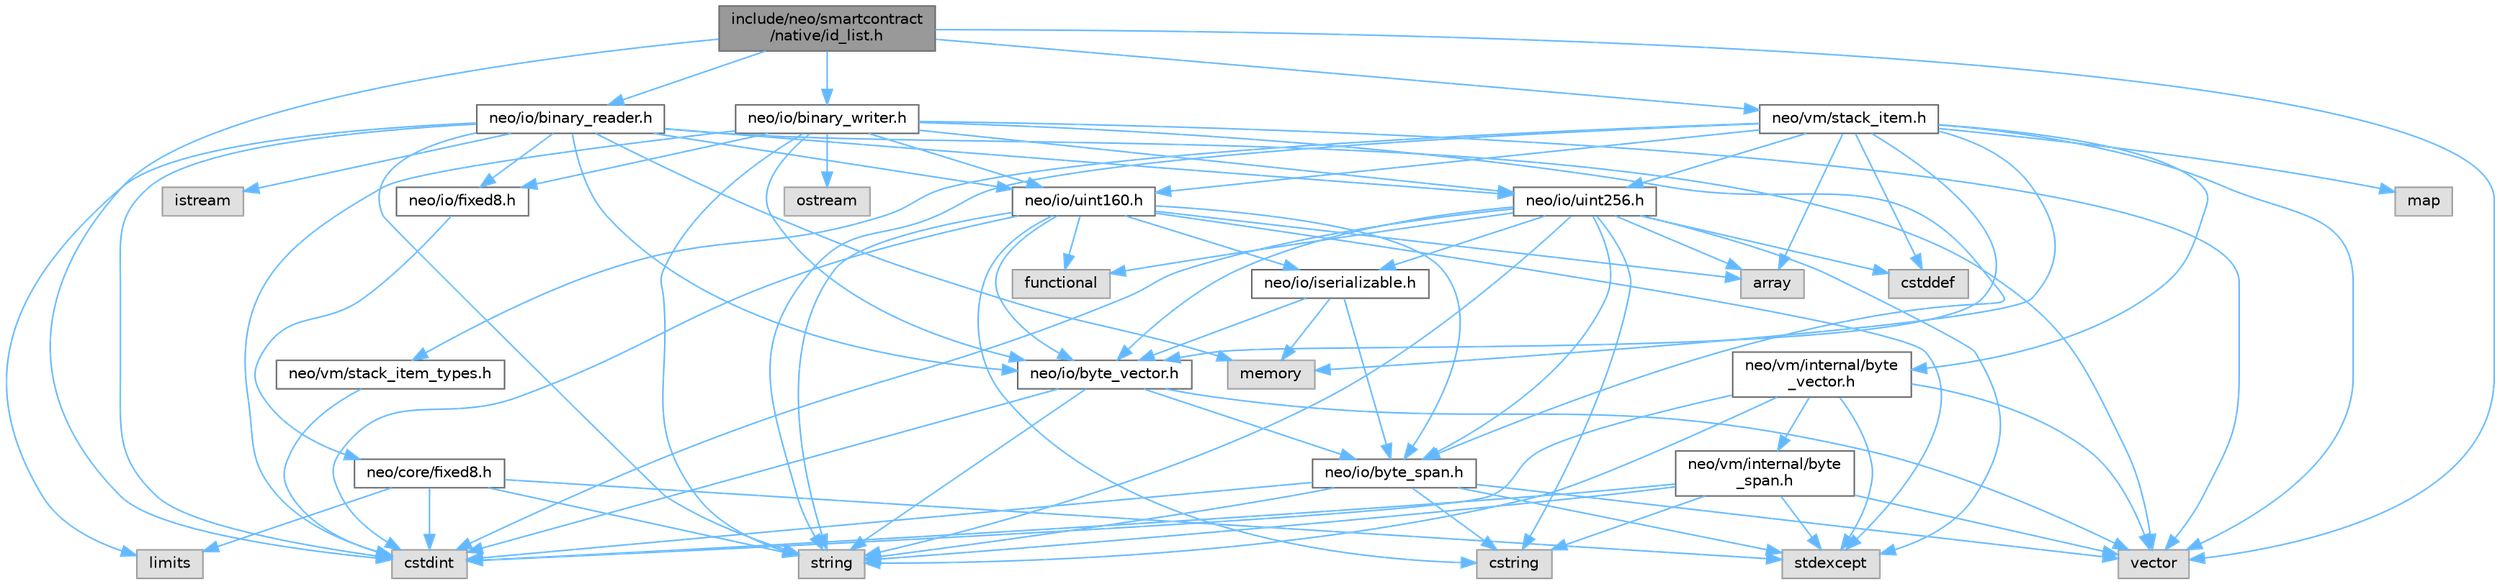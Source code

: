 digraph "include/neo/smartcontract/native/id_list.h"
{
 // LATEX_PDF_SIZE
  bgcolor="transparent";
  edge [fontname=Helvetica,fontsize=10,labelfontname=Helvetica,labelfontsize=10];
  node [fontname=Helvetica,fontsize=10,shape=box,height=0.2,width=0.4];
  Node1 [id="Node000001",label="include/neo/smartcontract\l/native/id_list.h",height=0.2,width=0.4,color="gray40", fillcolor="grey60", style="filled", fontcolor="black",tooltip=" "];
  Node1 -> Node2 [id="edge83_Node000001_Node000002",color="steelblue1",style="solid",tooltip=" "];
  Node2 [id="Node000002",label="neo/io/binary_reader.h",height=0.2,width=0.4,color="grey40", fillcolor="white", style="filled",URL="$binary__reader_8h.html",tooltip=" "];
  Node2 -> Node3 [id="edge84_Node000002_Node000003",color="steelblue1",style="solid",tooltip=" "];
  Node3 [id="Node000003",label="neo/io/byte_vector.h",height=0.2,width=0.4,color="grey40", fillcolor="white", style="filled",URL="$io_2byte__vector_8h.html",tooltip=" "];
  Node3 -> Node4 [id="edge85_Node000003_Node000004",color="steelblue1",style="solid",tooltip=" "];
  Node4 [id="Node000004",label="neo/io/byte_span.h",height=0.2,width=0.4,color="grey40", fillcolor="white", style="filled",URL="$io_2byte__span_8h.html",tooltip=" "];
  Node4 -> Node5 [id="edge86_Node000004_Node000005",color="steelblue1",style="solid",tooltip=" "];
  Node5 [id="Node000005",label="cstdint",height=0.2,width=0.4,color="grey60", fillcolor="#E0E0E0", style="filled",tooltip=" "];
  Node4 -> Node6 [id="edge87_Node000004_Node000006",color="steelblue1",style="solid",tooltip=" "];
  Node6 [id="Node000006",label="cstring",height=0.2,width=0.4,color="grey60", fillcolor="#E0E0E0", style="filled",tooltip=" "];
  Node4 -> Node7 [id="edge88_Node000004_Node000007",color="steelblue1",style="solid",tooltip=" "];
  Node7 [id="Node000007",label="stdexcept",height=0.2,width=0.4,color="grey60", fillcolor="#E0E0E0", style="filled",tooltip=" "];
  Node4 -> Node8 [id="edge89_Node000004_Node000008",color="steelblue1",style="solid",tooltip=" "];
  Node8 [id="Node000008",label="string",height=0.2,width=0.4,color="grey60", fillcolor="#E0E0E0", style="filled",tooltip=" "];
  Node4 -> Node9 [id="edge90_Node000004_Node000009",color="steelblue1",style="solid",tooltip=" "];
  Node9 [id="Node000009",label="vector",height=0.2,width=0.4,color="grey60", fillcolor="#E0E0E0", style="filled",tooltip=" "];
  Node3 -> Node5 [id="edge91_Node000003_Node000005",color="steelblue1",style="solid",tooltip=" "];
  Node3 -> Node8 [id="edge92_Node000003_Node000008",color="steelblue1",style="solid",tooltip=" "];
  Node3 -> Node9 [id="edge93_Node000003_Node000009",color="steelblue1",style="solid",tooltip=" "];
  Node2 -> Node10 [id="edge94_Node000002_Node000010",color="steelblue1",style="solid",tooltip=" "];
  Node10 [id="Node000010",label="neo/io/fixed8.h",height=0.2,width=0.4,color="grey40", fillcolor="white", style="filled",URL="$io_2fixed8_8h.html",tooltip=" "];
  Node10 -> Node11 [id="edge95_Node000010_Node000011",color="steelblue1",style="solid",tooltip=" "];
  Node11 [id="Node000011",label="neo/core/fixed8.h",height=0.2,width=0.4,color="grey40", fillcolor="white", style="filled",URL="$core_2fixed8_8h.html",tooltip=" "];
  Node11 -> Node5 [id="edge96_Node000011_Node000005",color="steelblue1",style="solid",tooltip=" "];
  Node11 -> Node12 [id="edge97_Node000011_Node000012",color="steelblue1",style="solid",tooltip=" "];
  Node12 [id="Node000012",label="limits",height=0.2,width=0.4,color="grey60", fillcolor="#E0E0E0", style="filled",tooltip=" "];
  Node11 -> Node7 [id="edge98_Node000011_Node000007",color="steelblue1",style="solid",tooltip=" "];
  Node11 -> Node8 [id="edge99_Node000011_Node000008",color="steelblue1",style="solid",tooltip=" "];
  Node2 -> Node13 [id="edge100_Node000002_Node000013",color="steelblue1",style="solid",tooltip=" "];
  Node13 [id="Node000013",label="neo/io/uint160.h",height=0.2,width=0.4,color="grey40", fillcolor="white", style="filled",URL="$uint160_8h.html",tooltip=" "];
  Node13 -> Node4 [id="edge101_Node000013_Node000004",color="steelblue1",style="solid",tooltip=" "];
  Node13 -> Node3 [id="edge102_Node000013_Node000003",color="steelblue1",style="solid",tooltip=" "];
  Node13 -> Node14 [id="edge103_Node000013_Node000014",color="steelblue1",style="solid",tooltip=" "];
  Node14 [id="Node000014",label="neo/io/iserializable.h",height=0.2,width=0.4,color="grey40", fillcolor="white", style="filled",URL="$iserializable_8h.html",tooltip=" "];
  Node14 -> Node4 [id="edge104_Node000014_Node000004",color="steelblue1",style="solid",tooltip=" "];
  Node14 -> Node3 [id="edge105_Node000014_Node000003",color="steelblue1",style="solid",tooltip=" "];
  Node14 -> Node15 [id="edge106_Node000014_Node000015",color="steelblue1",style="solid",tooltip=" "];
  Node15 [id="Node000015",label="memory",height=0.2,width=0.4,color="grey60", fillcolor="#E0E0E0", style="filled",tooltip=" "];
  Node13 -> Node16 [id="edge107_Node000013_Node000016",color="steelblue1",style="solid",tooltip=" "];
  Node16 [id="Node000016",label="array",height=0.2,width=0.4,color="grey60", fillcolor="#E0E0E0", style="filled",tooltip=" "];
  Node13 -> Node5 [id="edge108_Node000013_Node000005",color="steelblue1",style="solid",tooltip=" "];
  Node13 -> Node6 [id="edge109_Node000013_Node000006",color="steelblue1",style="solid",tooltip=" "];
  Node13 -> Node17 [id="edge110_Node000013_Node000017",color="steelblue1",style="solid",tooltip=" "];
  Node17 [id="Node000017",label="functional",height=0.2,width=0.4,color="grey60", fillcolor="#E0E0E0", style="filled",tooltip=" "];
  Node13 -> Node7 [id="edge111_Node000013_Node000007",color="steelblue1",style="solid",tooltip=" "];
  Node13 -> Node8 [id="edge112_Node000013_Node000008",color="steelblue1",style="solid",tooltip=" "];
  Node2 -> Node18 [id="edge113_Node000002_Node000018",color="steelblue1",style="solid",tooltip=" "];
  Node18 [id="Node000018",label="neo/io/uint256.h",height=0.2,width=0.4,color="grey40", fillcolor="white", style="filled",URL="$uint256_8h.html",tooltip=" "];
  Node18 -> Node4 [id="edge114_Node000018_Node000004",color="steelblue1",style="solid",tooltip=" "];
  Node18 -> Node3 [id="edge115_Node000018_Node000003",color="steelblue1",style="solid",tooltip=" "];
  Node18 -> Node14 [id="edge116_Node000018_Node000014",color="steelblue1",style="solid",tooltip=" "];
  Node18 -> Node16 [id="edge117_Node000018_Node000016",color="steelblue1",style="solid",tooltip=" "];
  Node18 -> Node19 [id="edge118_Node000018_Node000019",color="steelblue1",style="solid",tooltip=" "];
  Node19 [id="Node000019",label="cstddef",height=0.2,width=0.4,color="grey60", fillcolor="#E0E0E0", style="filled",tooltip=" "];
  Node18 -> Node5 [id="edge119_Node000018_Node000005",color="steelblue1",style="solid",tooltip=" "];
  Node18 -> Node6 [id="edge120_Node000018_Node000006",color="steelblue1",style="solid",tooltip=" "];
  Node18 -> Node17 [id="edge121_Node000018_Node000017",color="steelblue1",style="solid",tooltip=" "];
  Node18 -> Node7 [id="edge122_Node000018_Node000007",color="steelblue1",style="solid",tooltip=" "];
  Node18 -> Node8 [id="edge123_Node000018_Node000008",color="steelblue1",style="solid",tooltip=" "];
  Node2 -> Node5 [id="edge124_Node000002_Node000005",color="steelblue1",style="solid",tooltip=" "];
  Node2 -> Node20 [id="edge125_Node000002_Node000020",color="steelblue1",style="solid",tooltip=" "];
  Node20 [id="Node000020",label="istream",height=0.2,width=0.4,color="grey60", fillcolor="#E0E0E0", style="filled",tooltip=" "];
  Node2 -> Node12 [id="edge126_Node000002_Node000012",color="steelblue1",style="solid",tooltip=" "];
  Node2 -> Node15 [id="edge127_Node000002_Node000015",color="steelblue1",style="solid",tooltip=" "];
  Node2 -> Node8 [id="edge128_Node000002_Node000008",color="steelblue1",style="solid",tooltip=" "];
  Node2 -> Node9 [id="edge129_Node000002_Node000009",color="steelblue1",style="solid",tooltip=" "];
  Node1 -> Node21 [id="edge130_Node000001_Node000021",color="steelblue1",style="solid",tooltip=" "];
  Node21 [id="Node000021",label="neo/io/binary_writer.h",height=0.2,width=0.4,color="grey40", fillcolor="white", style="filled",URL="$binary__writer_8h.html",tooltip=" "];
  Node21 -> Node4 [id="edge131_Node000021_Node000004",color="steelblue1",style="solid",tooltip=" "];
  Node21 -> Node3 [id="edge132_Node000021_Node000003",color="steelblue1",style="solid",tooltip=" "];
  Node21 -> Node10 [id="edge133_Node000021_Node000010",color="steelblue1",style="solid",tooltip=" "];
  Node21 -> Node13 [id="edge134_Node000021_Node000013",color="steelblue1",style="solid",tooltip=" "];
  Node21 -> Node18 [id="edge135_Node000021_Node000018",color="steelblue1",style="solid",tooltip=" "];
  Node21 -> Node5 [id="edge136_Node000021_Node000005",color="steelblue1",style="solid",tooltip=" "];
  Node21 -> Node22 [id="edge137_Node000021_Node000022",color="steelblue1",style="solid",tooltip=" "];
  Node22 [id="Node000022",label="ostream",height=0.2,width=0.4,color="grey60", fillcolor="#E0E0E0", style="filled",tooltip=" "];
  Node21 -> Node8 [id="edge138_Node000021_Node000008",color="steelblue1",style="solid",tooltip=" "];
  Node21 -> Node9 [id="edge139_Node000021_Node000009",color="steelblue1",style="solid",tooltip=" "];
  Node1 -> Node23 [id="edge140_Node000001_Node000023",color="steelblue1",style="solid",tooltip=" "];
  Node23 [id="Node000023",label="neo/vm/stack_item.h",height=0.2,width=0.4,color="grey40", fillcolor="white", style="filled",URL="$stack__item_8h.html",tooltip=" "];
  Node23 -> Node3 [id="edge141_Node000023_Node000003",color="steelblue1",style="solid",tooltip=" "];
  Node23 -> Node13 [id="edge142_Node000023_Node000013",color="steelblue1",style="solid",tooltip=" "];
  Node23 -> Node18 [id="edge143_Node000023_Node000018",color="steelblue1",style="solid",tooltip=" "];
  Node23 -> Node24 [id="edge144_Node000023_Node000024",color="steelblue1",style="solid",tooltip=" "];
  Node24 [id="Node000024",label="neo/vm/internal/byte\l_vector.h",height=0.2,width=0.4,color="grey40", fillcolor="white", style="filled",URL="$vm_2internal_2byte__vector_8h.html",tooltip=" "];
  Node24 -> Node25 [id="edge145_Node000024_Node000025",color="steelblue1",style="solid",tooltip=" "];
  Node25 [id="Node000025",label="neo/vm/internal/byte\l_span.h",height=0.2,width=0.4,color="grey40", fillcolor="white", style="filled",URL="$vm_2internal_2byte__span_8h.html",tooltip=" "];
  Node25 -> Node5 [id="edge146_Node000025_Node000005",color="steelblue1",style="solid",tooltip=" "];
  Node25 -> Node6 [id="edge147_Node000025_Node000006",color="steelblue1",style="solid",tooltip=" "];
  Node25 -> Node7 [id="edge148_Node000025_Node000007",color="steelblue1",style="solid",tooltip=" "];
  Node25 -> Node8 [id="edge149_Node000025_Node000008",color="steelblue1",style="solid",tooltip=" "];
  Node25 -> Node9 [id="edge150_Node000025_Node000009",color="steelblue1",style="solid",tooltip=" "];
  Node24 -> Node5 [id="edge151_Node000024_Node000005",color="steelblue1",style="solid",tooltip=" "];
  Node24 -> Node7 [id="edge152_Node000024_Node000007",color="steelblue1",style="solid",tooltip=" "];
  Node24 -> Node8 [id="edge153_Node000024_Node000008",color="steelblue1",style="solid",tooltip=" "];
  Node24 -> Node9 [id="edge154_Node000024_Node000009",color="steelblue1",style="solid",tooltip=" "];
  Node23 -> Node26 [id="edge155_Node000023_Node000026",color="steelblue1",style="solid",tooltip=" "];
  Node26 [id="Node000026",label="neo/vm/stack_item_types.h",height=0.2,width=0.4,color="grey40", fillcolor="white", style="filled",URL="$stack__item__types_8h.html",tooltip=" "];
  Node26 -> Node5 [id="edge156_Node000026_Node000005",color="steelblue1",style="solid",tooltip=" "];
  Node23 -> Node16 [id="edge157_Node000023_Node000016",color="steelblue1",style="solid",tooltip=" "];
  Node23 -> Node19 [id="edge158_Node000023_Node000019",color="steelblue1",style="solid",tooltip=" "];
  Node23 -> Node27 [id="edge159_Node000023_Node000027",color="steelblue1",style="solid",tooltip=" "];
  Node27 [id="Node000027",label="map",height=0.2,width=0.4,color="grey60", fillcolor="#E0E0E0", style="filled",tooltip=" "];
  Node23 -> Node15 [id="edge160_Node000023_Node000015",color="steelblue1",style="solid",tooltip=" "];
  Node23 -> Node8 [id="edge161_Node000023_Node000008",color="steelblue1",style="solid",tooltip=" "];
  Node23 -> Node9 [id="edge162_Node000023_Node000009",color="steelblue1",style="solid",tooltip=" "];
  Node1 -> Node5 [id="edge163_Node000001_Node000005",color="steelblue1",style="solid",tooltip=" "];
  Node1 -> Node9 [id="edge164_Node000001_Node000009",color="steelblue1",style="solid",tooltip=" "];
}
